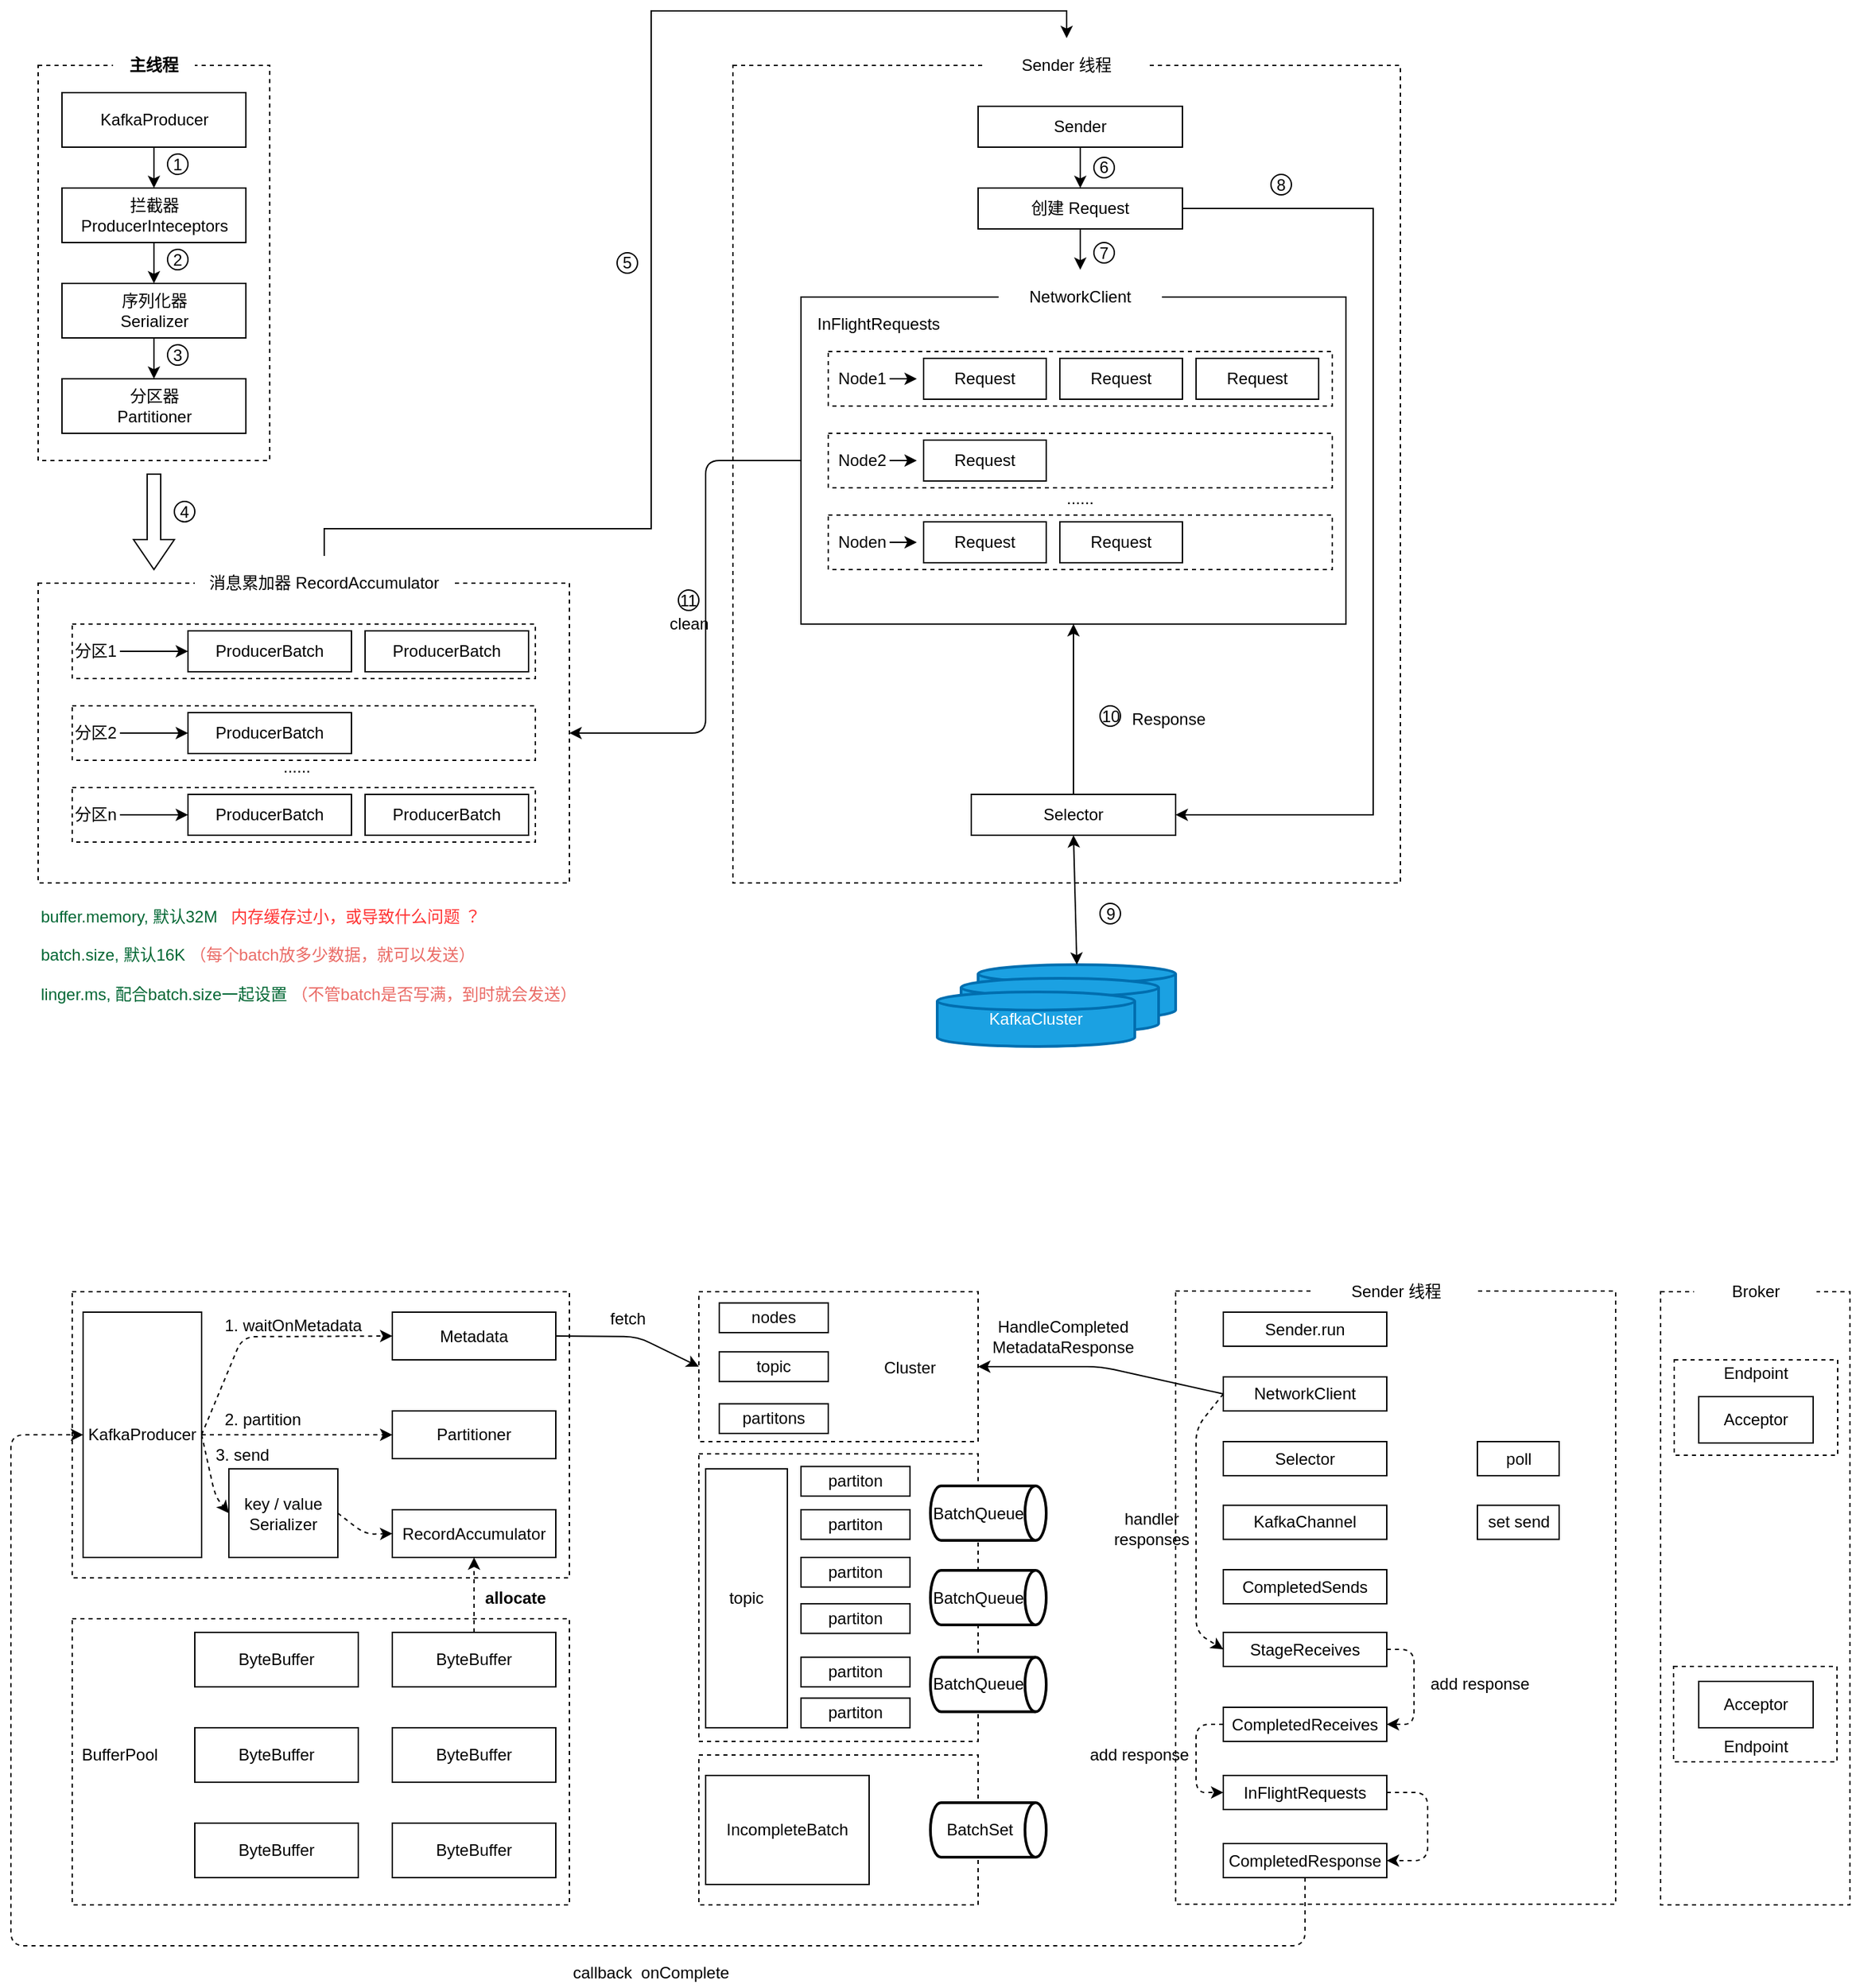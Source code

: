 <mxfile version="14.5.10" type="github">
  <diagram id="lWjOg6cp8KSraKorUpdm" name="Page-1">
    <mxGraphModel dx="1426" dy="1963" grid="1" gridSize="10" guides="1" tooltips="1" connect="1" arrows="1" fold="1" page="1" pageScale="1" pageWidth="827" pageHeight="1169" math="0" shadow="0">
      <root>
        <mxCell id="0" />
        <mxCell id="1" parent="0" />
        <mxCell id="4Kp6o3HMMt4SV7lr1U1g-1" value="" style="rounded=0;whiteSpace=wrap;html=1;dashed=1;" parent="1" vertex="1">
          <mxGeometry x="50" y="40" width="170" height="290" as="geometry" />
        </mxCell>
        <mxCell id="4Kp6o3HMMt4SV7lr1U1g-6" value="&lt;b&gt;&lt;font style=&quot;font-size: 12px&quot;&gt;主线程&lt;/font&gt;&lt;/b&gt;" style="rounded=0;whiteSpace=wrap;html=1;dashed=1;strokeWidth=1;shadow=0;strokeColor=none;" parent="1" vertex="1">
          <mxGeometry x="105" y="20" width="60" height="40" as="geometry" />
        </mxCell>
        <mxCell id="Mn85AuaeQ5H_NYyy6468-4" style="edgeStyle=orthogonalEdgeStyle;rounded=0;orthogonalLoop=1;jettySize=auto;html=1;" parent="1" source="4Kp6o3HMMt4SV7lr1U1g-7" target="4Kp6o3HMMt4SV7lr1U1g-8" edge="1">
          <mxGeometry relative="1" as="geometry" />
        </mxCell>
        <mxCell id="4Kp6o3HMMt4SV7lr1U1g-7" value="KafkaProducer" style="rounded=0;whiteSpace=wrap;html=1;shadow=0;strokeWidth=1;" parent="1" vertex="1">
          <mxGeometry x="67.5" y="60" width="135" height="40" as="geometry" />
        </mxCell>
        <mxCell id="Mn85AuaeQ5H_NYyy6468-5" style="edgeStyle=orthogonalEdgeStyle;rounded=0;orthogonalLoop=1;jettySize=auto;html=1;entryX=0.5;entryY=0;entryDx=0;entryDy=0;" parent="1" source="4Kp6o3HMMt4SV7lr1U1g-8" target="Mn85AuaeQ5H_NYyy6468-1" edge="1">
          <mxGeometry relative="1" as="geometry" />
        </mxCell>
        <mxCell id="4Kp6o3HMMt4SV7lr1U1g-8" value="拦截器&lt;br&gt;ProducerInteceptors" style="rounded=0;whiteSpace=wrap;html=1;shadow=0;strokeWidth=1;" parent="1" vertex="1">
          <mxGeometry x="67.5" y="130" width="135" height="40" as="geometry" />
        </mxCell>
        <mxCell id="Mn85AuaeQ5H_NYyy6468-7" style="edgeStyle=orthogonalEdgeStyle;rounded=0;orthogonalLoop=1;jettySize=auto;html=1;" parent="1" source="Mn85AuaeQ5H_NYyy6468-1" target="Mn85AuaeQ5H_NYyy6468-2" edge="1">
          <mxGeometry relative="1" as="geometry" />
        </mxCell>
        <mxCell id="Mn85AuaeQ5H_NYyy6468-1" value="序列化器&lt;br&gt;Serializer" style="rounded=0;whiteSpace=wrap;html=1;shadow=0;strokeWidth=1;" parent="1" vertex="1">
          <mxGeometry x="67.5" y="200" width="135" height="40" as="geometry" />
        </mxCell>
        <mxCell id="Mn85AuaeQ5H_NYyy6468-2" value="分区器&lt;br&gt;Partitioner" style="rounded=0;whiteSpace=wrap;html=1;shadow=0;strokeWidth=1;" parent="1" vertex="1">
          <mxGeometry x="67.5" y="270" width="135" height="40" as="geometry" />
        </mxCell>
        <mxCell id="Mn85AuaeQ5H_NYyy6468-8" value="" style="rounded=0;whiteSpace=wrap;html=1;dashed=1;" parent="1" vertex="1">
          <mxGeometry x="50" y="420" width="390" height="220" as="geometry" />
        </mxCell>
        <mxCell id="zGg2ZoUMUA5Oq04mwjyU-35" style="edgeStyle=orthogonalEdgeStyle;rounded=0;orthogonalLoop=1;jettySize=auto;html=1;entryX=0.5;entryY=0;entryDx=0;entryDy=0;" edge="1" parent="1" source="Mn85AuaeQ5H_NYyy6468-10" target="Mn85AuaeQ5H_NYyy6468-34">
          <mxGeometry relative="1" as="geometry">
            <Array as="points">
              <mxPoint x="260" y="380" />
              <mxPoint x="500" y="380" />
              <mxPoint x="500" />
              <mxPoint x="805" />
            </Array>
          </mxGeometry>
        </mxCell>
        <mxCell id="Mn85AuaeQ5H_NYyy6468-10" value="消息累加器 RecordAccumulator" style="rounded=0;whiteSpace=wrap;html=1;dashed=1;strokeColor=none;" parent="1" vertex="1">
          <mxGeometry x="165" y="400" width="190" height="40" as="geometry" />
        </mxCell>
        <mxCell id="Mn85AuaeQ5H_NYyy6468-11" value="分区1&amp;nbsp;" style="rounded=0;whiteSpace=wrap;html=1;dashed=1;align=left;" parent="1" vertex="1">
          <mxGeometry x="75" y="450" width="340" height="40" as="geometry" />
        </mxCell>
        <mxCell id="Mn85AuaeQ5H_NYyy6468-12" value="ProducerBatch" style="rounded=0;whiteSpace=wrap;html=1;" parent="1" vertex="1">
          <mxGeometry x="160" y="455" width="120" height="30" as="geometry" />
        </mxCell>
        <mxCell id="Mn85AuaeQ5H_NYyy6468-13" value="&lt;span&gt;ProducerBatch&lt;/span&gt;" style="rounded=0;whiteSpace=wrap;html=1;" parent="1" vertex="1">
          <mxGeometry x="290" y="455" width="120" height="30" as="geometry" />
        </mxCell>
        <mxCell id="Mn85AuaeQ5H_NYyy6468-14" value="" style="endArrow=classic;html=1;entryX=0;entryY=0.5;entryDx=0;entryDy=0;" parent="1" target="Mn85AuaeQ5H_NYyy6468-12" edge="1">
          <mxGeometry width="50" height="50" relative="1" as="geometry">
            <mxPoint x="110" y="470" as="sourcePoint" />
            <mxPoint x="100" y="370" as="targetPoint" />
          </mxGeometry>
        </mxCell>
        <mxCell id="Mn85AuaeQ5H_NYyy6468-25" value="分区2&amp;nbsp;" style="rounded=0;whiteSpace=wrap;html=1;dashed=1;align=left;" parent="1" vertex="1">
          <mxGeometry x="75" y="510" width="340" height="40" as="geometry" />
        </mxCell>
        <mxCell id="Mn85AuaeQ5H_NYyy6468-26" value="ProducerBatch" style="rounded=0;whiteSpace=wrap;html=1;" parent="1" vertex="1">
          <mxGeometry x="160" y="515" width="120" height="30" as="geometry" />
        </mxCell>
        <mxCell id="Mn85AuaeQ5H_NYyy6468-28" value="" style="endArrow=classic;html=1;entryX=0;entryY=0.5;entryDx=0;entryDy=0;" parent="1" target="Mn85AuaeQ5H_NYyy6468-26" edge="1">
          <mxGeometry width="50" height="50" relative="1" as="geometry">
            <mxPoint x="110" y="530" as="sourcePoint" />
            <mxPoint x="100" y="430" as="targetPoint" />
          </mxGeometry>
        </mxCell>
        <mxCell id="Mn85AuaeQ5H_NYyy6468-29" value="分区n&amp;nbsp;" style="rounded=0;whiteSpace=wrap;html=1;dashed=1;align=left;" parent="1" vertex="1">
          <mxGeometry x="75" y="570" width="340" height="40" as="geometry" />
        </mxCell>
        <mxCell id="Mn85AuaeQ5H_NYyy6468-30" value="ProducerBatch" style="rounded=0;whiteSpace=wrap;html=1;" parent="1" vertex="1">
          <mxGeometry x="160" y="575" width="120" height="30" as="geometry" />
        </mxCell>
        <mxCell id="Mn85AuaeQ5H_NYyy6468-31" value="&lt;span&gt;ProducerBatch&lt;/span&gt;" style="rounded=0;whiteSpace=wrap;html=1;" parent="1" vertex="1">
          <mxGeometry x="290" y="575" width="120" height="30" as="geometry" />
        </mxCell>
        <mxCell id="Mn85AuaeQ5H_NYyy6468-32" value="" style="endArrow=classic;html=1;entryX=0;entryY=0.5;entryDx=0;entryDy=0;" parent="1" target="Mn85AuaeQ5H_NYyy6468-30" edge="1">
          <mxGeometry width="50" height="50" relative="1" as="geometry">
            <mxPoint x="110" y="590" as="sourcePoint" />
            <mxPoint x="100" y="490" as="targetPoint" />
          </mxGeometry>
        </mxCell>
        <mxCell id="Mn85AuaeQ5H_NYyy6468-33" value="" style="rounded=0;whiteSpace=wrap;html=1;dashed=1;" parent="1" vertex="1">
          <mxGeometry x="560" y="40" width="490" height="600" as="geometry" />
        </mxCell>
        <mxCell id="Mn85AuaeQ5H_NYyy6468-34" value="Sender 线程" style="rounded=0;whiteSpace=wrap;html=1;dashed=1;strokeColor=none;" parent="1" vertex="1">
          <mxGeometry x="745" y="20" width="120" height="40" as="geometry" />
        </mxCell>
        <mxCell id="zGg2ZoUMUA5Oq04mwjyU-36" style="edgeStyle=orthogonalEdgeStyle;rounded=0;orthogonalLoop=1;jettySize=auto;html=1;entryX=0.5;entryY=0;entryDx=0;entryDy=0;" edge="1" parent="1" source="Mn85AuaeQ5H_NYyy6468-35" target="Mn85AuaeQ5H_NYyy6468-36">
          <mxGeometry relative="1" as="geometry" />
        </mxCell>
        <mxCell id="Mn85AuaeQ5H_NYyy6468-35" value="Sender" style="rounded=0;whiteSpace=wrap;html=1;" parent="1" vertex="1">
          <mxGeometry x="740" y="70" width="150" height="30" as="geometry" />
        </mxCell>
        <mxCell id="zGg2ZoUMUA5Oq04mwjyU-37" style="edgeStyle=orthogonalEdgeStyle;rounded=0;orthogonalLoop=1;jettySize=auto;html=1;entryX=0.5;entryY=0;entryDx=0;entryDy=0;" edge="1" parent="1" source="Mn85AuaeQ5H_NYyy6468-36" target="zGg2ZoUMUA5Oq04mwjyU-2">
          <mxGeometry relative="1" as="geometry" />
        </mxCell>
        <mxCell id="zGg2ZoUMUA5Oq04mwjyU-38" style="edgeStyle=orthogonalEdgeStyle;rounded=0;orthogonalLoop=1;jettySize=auto;html=1;entryX=1;entryY=0.5;entryDx=0;entryDy=0;" edge="1" parent="1" source="Mn85AuaeQ5H_NYyy6468-36" target="zGg2ZoUMUA5Oq04mwjyU-30">
          <mxGeometry relative="1" as="geometry">
            <Array as="points">
              <mxPoint x="1030" y="145" />
              <mxPoint x="1030" y="590" />
            </Array>
          </mxGeometry>
        </mxCell>
        <mxCell id="Mn85AuaeQ5H_NYyy6468-36" value="创建 Request" style="rounded=0;whiteSpace=wrap;html=1;" parent="1" vertex="1">
          <mxGeometry x="740" y="130" width="150" height="30" as="geometry" />
        </mxCell>
        <mxCell id="zGg2ZoUMUA5Oq04mwjyU-1" value="" style="rounded=0;whiteSpace=wrap;html=1;" vertex="1" parent="1">
          <mxGeometry x="610" y="210" width="400" height="240" as="geometry" />
        </mxCell>
        <mxCell id="zGg2ZoUMUA5Oq04mwjyU-2" value="NetworkClient" style="rounded=0;whiteSpace=wrap;html=1;strokeColor=none;" vertex="1" parent="1">
          <mxGeometry x="755" y="190" width="120" height="40" as="geometry" />
        </mxCell>
        <mxCell id="zGg2ZoUMUA5Oq04mwjyU-3" value="InFlightRequests" style="text;html=1;strokeColor=none;fillColor=none;align=left;verticalAlign=middle;whiteSpace=wrap;rounded=0;" vertex="1" parent="1">
          <mxGeometry x="620" y="220" width="130" height="20" as="geometry" />
        </mxCell>
        <mxCell id="zGg2ZoUMUA5Oq04mwjyU-4" value="" style="rounded=0;whiteSpace=wrap;html=1;dashed=1;" vertex="1" parent="1">
          <mxGeometry x="630" y="250" width="370" height="40" as="geometry" />
        </mxCell>
        <mxCell id="zGg2ZoUMUA5Oq04mwjyU-5" value="Node1" style="text;html=1;strokeColor=none;fillColor=none;align=center;verticalAlign=middle;whiteSpace=wrap;rounded=0;" vertex="1" parent="1">
          <mxGeometry x="640" y="260" width="30" height="20" as="geometry" />
        </mxCell>
        <mxCell id="zGg2ZoUMUA5Oq04mwjyU-6" value="Request" style="rounded=0;whiteSpace=wrap;html=1;" vertex="1" parent="1">
          <mxGeometry x="700" y="255" width="90" height="30" as="geometry" />
        </mxCell>
        <mxCell id="zGg2ZoUMUA5Oq04mwjyU-7" value="Request" style="rounded=0;whiteSpace=wrap;html=1;" vertex="1" parent="1">
          <mxGeometry x="800" y="255" width="90" height="30" as="geometry" />
        </mxCell>
        <mxCell id="zGg2ZoUMUA5Oq04mwjyU-8" value="Request" style="rounded=0;whiteSpace=wrap;html=1;" vertex="1" parent="1">
          <mxGeometry x="900" y="255" width="90" height="30" as="geometry" />
        </mxCell>
        <mxCell id="zGg2ZoUMUA5Oq04mwjyU-10" style="edgeStyle=orthogonalEdgeStyle;rounded=0;orthogonalLoop=1;jettySize=auto;html=1;exitX=0.5;exitY=1;exitDx=0;exitDy=0;" edge="1" parent="1" source="zGg2ZoUMUA5Oq04mwjyU-5" target="zGg2ZoUMUA5Oq04mwjyU-5">
          <mxGeometry relative="1" as="geometry" />
        </mxCell>
        <mxCell id="zGg2ZoUMUA5Oq04mwjyU-12" value="" style="endArrow=classic;html=1;" edge="1" parent="1">
          <mxGeometry width="50" height="50" relative="1" as="geometry">
            <mxPoint x="675" y="270" as="sourcePoint" />
            <mxPoint x="695" y="270" as="targetPoint" />
          </mxGeometry>
        </mxCell>
        <mxCell id="zGg2ZoUMUA5Oq04mwjyU-13" value="" style="rounded=0;whiteSpace=wrap;html=1;dashed=1;" vertex="1" parent="1">
          <mxGeometry x="630" y="310" width="370" height="40" as="geometry" />
        </mxCell>
        <mxCell id="zGg2ZoUMUA5Oq04mwjyU-14" value="Node2" style="text;html=1;strokeColor=none;fillColor=none;align=center;verticalAlign=middle;whiteSpace=wrap;rounded=0;" vertex="1" parent="1">
          <mxGeometry x="640" y="320" width="30" height="20" as="geometry" />
        </mxCell>
        <mxCell id="zGg2ZoUMUA5Oq04mwjyU-15" value="Request" style="rounded=0;whiteSpace=wrap;html=1;" vertex="1" parent="1">
          <mxGeometry x="700" y="315" width="90" height="30" as="geometry" />
        </mxCell>
        <mxCell id="zGg2ZoUMUA5Oq04mwjyU-18" style="edgeStyle=orthogonalEdgeStyle;rounded=0;orthogonalLoop=1;jettySize=auto;html=1;exitX=0.5;exitY=1;exitDx=0;exitDy=0;" edge="1" parent="1" source="zGg2ZoUMUA5Oq04mwjyU-14" target="zGg2ZoUMUA5Oq04mwjyU-14">
          <mxGeometry relative="1" as="geometry" />
        </mxCell>
        <mxCell id="zGg2ZoUMUA5Oq04mwjyU-19" value="" style="endArrow=classic;html=1;" edge="1" parent="1">
          <mxGeometry width="50" height="50" relative="1" as="geometry">
            <mxPoint x="675" y="330" as="sourcePoint" />
            <mxPoint x="695" y="330" as="targetPoint" />
          </mxGeometry>
        </mxCell>
        <mxCell id="zGg2ZoUMUA5Oq04mwjyU-20" value="" style="rounded=0;whiteSpace=wrap;html=1;dashed=1;" vertex="1" parent="1">
          <mxGeometry x="630" y="370" width="370" height="40" as="geometry" />
        </mxCell>
        <mxCell id="zGg2ZoUMUA5Oq04mwjyU-21" value="Noden" style="text;html=1;strokeColor=none;fillColor=none;align=center;verticalAlign=middle;whiteSpace=wrap;rounded=0;" vertex="1" parent="1">
          <mxGeometry x="640" y="380" width="30" height="20" as="geometry" />
        </mxCell>
        <mxCell id="zGg2ZoUMUA5Oq04mwjyU-22" value="Request" style="rounded=0;whiteSpace=wrap;html=1;" vertex="1" parent="1">
          <mxGeometry x="700" y="375" width="90" height="30" as="geometry" />
        </mxCell>
        <mxCell id="zGg2ZoUMUA5Oq04mwjyU-23" value="Request" style="rounded=0;whiteSpace=wrap;html=1;" vertex="1" parent="1">
          <mxGeometry x="800" y="375" width="90" height="30" as="geometry" />
        </mxCell>
        <mxCell id="zGg2ZoUMUA5Oq04mwjyU-25" style="edgeStyle=orthogonalEdgeStyle;rounded=0;orthogonalLoop=1;jettySize=auto;html=1;exitX=0.5;exitY=1;exitDx=0;exitDy=0;" edge="1" parent="1" source="zGg2ZoUMUA5Oq04mwjyU-21" target="zGg2ZoUMUA5Oq04mwjyU-21">
          <mxGeometry relative="1" as="geometry" />
        </mxCell>
        <mxCell id="zGg2ZoUMUA5Oq04mwjyU-26" value="" style="endArrow=classic;html=1;" edge="1" parent="1">
          <mxGeometry width="50" height="50" relative="1" as="geometry">
            <mxPoint x="675" y="390" as="sourcePoint" />
            <mxPoint x="695" y="390" as="targetPoint" />
          </mxGeometry>
        </mxCell>
        <mxCell id="zGg2ZoUMUA5Oq04mwjyU-27" value="......" style="text;html=1;strokeColor=none;fillColor=none;align=center;verticalAlign=middle;whiteSpace=wrap;rounded=0;" vertex="1" parent="1">
          <mxGeometry x="795" y="355" width="40" height="5" as="geometry" />
        </mxCell>
        <mxCell id="zGg2ZoUMUA5Oq04mwjyU-28" value="......" style="text;html=1;strokeColor=none;fillColor=none;align=center;verticalAlign=middle;whiteSpace=wrap;rounded=0;" vertex="1" parent="1">
          <mxGeometry x="220" y="550" width="40" height="10" as="geometry" />
        </mxCell>
        <mxCell id="zGg2ZoUMUA5Oq04mwjyU-40" style="edgeStyle=orthogonalEdgeStyle;rounded=0;orthogonalLoop=1;jettySize=auto;html=1;entryX=0.5;entryY=1;entryDx=0;entryDy=0;" edge="1" parent="1" source="zGg2ZoUMUA5Oq04mwjyU-30" target="zGg2ZoUMUA5Oq04mwjyU-1">
          <mxGeometry relative="1" as="geometry" />
        </mxCell>
        <mxCell id="zGg2ZoUMUA5Oq04mwjyU-30" value="Selector" style="rounded=0;whiteSpace=wrap;html=1;" vertex="1" parent="1">
          <mxGeometry x="735" y="575" width="150" height="30" as="geometry" />
        </mxCell>
        <mxCell id="zGg2ZoUMUA5Oq04mwjyU-31" value="" style="strokeWidth=2;html=1;shape=mxgraph.flowchart.database;whiteSpace=wrap;fillColor=#1ba1e2;strokeColor=#006EAF;fontColor=#ffffff;" vertex="1" parent="1">
          <mxGeometry x="740" y="700" width="145" height="40" as="geometry" />
        </mxCell>
        <mxCell id="zGg2ZoUMUA5Oq04mwjyU-32" value="" style="strokeWidth=2;html=1;shape=mxgraph.flowchart.database;whiteSpace=wrap;fillColor=#1ba1e2;strokeColor=#006EAF;fontColor=#ffffff;" vertex="1" parent="1">
          <mxGeometry x="727.5" y="710" width="145" height="40" as="geometry" />
        </mxCell>
        <mxCell id="zGg2ZoUMUA5Oq04mwjyU-33" value="KafkaCluster" style="strokeWidth=2;html=1;shape=mxgraph.flowchart.database;whiteSpace=wrap;fillColor=#1ba1e2;strokeColor=#006EAF;fontColor=#ffffff;" vertex="1" parent="1">
          <mxGeometry x="710" y="720" width="145" height="40" as="geometry" />
        </mxCell>
        <mxCell id="zGg2ZoUMUA5Oq04mwjyU-34" value="" style="html=1;shadow=0;dashed=0;align=center;verticalAlign=middle;shape=mxgraph.arrows2.arrow;dy=0.67;dx=22;direction=south;notch=0;" vertex="1" parent="1">
          <mxGeometry x="120" y="340" width="30" height="70" as="geometry" />
        </mxCell>
        <mxCell id="zGg2ZoUMUA5Oq04mwjyU-39" value="" style="endArrow=classic;startArrow=classic;html=1;entryX=0.5;entryY=1;entryDx=0;entryDy=0;exitX=0.5;exitY=0;exitDx=0;exitDy=0;exitPerimeter=0;" edge="1" parent="1" source="zGg2ZoUMUA5Oq04mwjyU-31" target="zGg2ZoUMUA5Oq04mwjyU-30">
          <mxGeometry width="50" height="50" relative="1" as="geometry">
            <mxPoint x="950" y="730" as="sourcePoint" />
            <mxPoint x="1000" y="680" as="targetPoint" />
          </mxGeometry>
        </mxCell>
        <mxCell id="zGg2ZoUMUA5Oq04mwjyU-41" value="" style="endArrow=classic;html=1;exitX=0;exitY=0.5;exitDx=0;exitDy=0;entryX=1;entryY=0.5;entryDx=0;entryDy=0;" edge="1" parent="1" source="zGg2ZoUMUA5Oq04mwjyU-1" target="Mn85AuaeQ5H_NYyy6468-8">
          <mxGeometry width="50" height="50" relative="1" as="geometry">
            <mxPoint x="490" y="470" as="sourcePoint" />
            <mxPoint x="540" y="420" as="targetPoint" />
            <Array as="points">
              <mxPoint x="540" y="330" />
              <mxPoint x="540" y="530" />
            </Array>
          </mxGeometry>
        </mxCell>
        <mxCell id="zGg2ZoUMUA5Oq04mwjyU-49" value="7" style="ellipse;whiteSpace=wrap;html=1;aspect=fixed;" vertex="1" parent="1">
          <mxGeometry x="825" y="170" width="15" height="15" as="geometry" />
        </mxCell>
        <mxCell id="zGg2ZoUMUA5Oq04mwjyU-54" value="10" style="ellipse;whiteSpace=wrap;html=1;aspect=fixed;" vertex="1" parent="1">
          <mxGeometry x="829.5" y="510" width="15" height="15" as="geometry" />
        </mxCell>
        <mxCell id="zGg2ZoUMUA5Oq04mwjyU-56" value="9" style="ellipse;whiteSpace=wrap;html=1;aspect=fixed;" vertex="1" parent="1">
          <mxGeometry x="829.5" y="655" width="15" height="15" as="geometry" />
        </mxCell>
        <mxCell id="zGg2ZoUMUA5Oq04mwjyU-59" value="Response" style="text;html=1;strokeColor=none;fillColor=none;align=center;verticalAlign=middle;whiteSpace=wrap;rounded=0;" vertex="1" parent="1">
          <mxGeometry x="860" y="510" width="40" height="20" as="geometry" />
        </mxCell>
        <mxCell id="zGg2ZoUMUA5Oq04mwjyU-60" value="11" style="ellipse;whiteSpace=wrap;html=1;aspect=fixed;" vertex="1" parent="1">
          <mxGeometry x="520" y="425" width="15" height="15" as="geometry" />
        </mxCell>
        <mxCell id="zGg2ZoUMUA5Oq04mwjyU-61" value="clean" style="text;html=1;strokeColor=none;fillColor=none;align=center;verticalAlign=middle;whiteSpace=wrap;rounded=0;" vertex="1" parent="1">
          <mxGeometry x="507.5" y="440" width="40" height="20" as="geometry" />
        </mxCell>
        <mxCell id="zGg2ZoUMUA5Oq04mwjyU-62" value="8" style="ellipse;whiteSpace=wrap;html=1;aspect=fixed;" vertex="1" parent="1">
          <mxGeometry x="955" y="120" width="15" height="15" as="geometry" />
        </mxCell>
        <mxCell id="zGg2ZoUMUA5Oq04mwjyU-66" value="6" style="ellipse;whiteSpace=wrap;html=1;aspect=fixed;" vertex="1" parent="1">
          <mxGeometry x="825" y="107.5" width="15" height="15" as="geometry" />
        </mxCell>
        <mxCell id="zGg2ZoUMUA5Oq04mwjyU-69" value="5" style="ellipse;whiteSpace=wrap;html=1;aspect=fixed;" vertex="1" parent="1">
          <mxGeometry x="475" y="177.5" width="15" height="15" as="geometry" />
        </mxCell>
        <mxCell id="zGg2ZoUMUA5Oq04mwjyU-72" value="4" style="ellipse;whiteSpace=wrap;html=1;aspect=fixed;" vertex="1" parent="1">
          <mxGeometry x="150" y="360" width="15" height="15" as="geometry" />
        </mxCell>
        <mxCell id="zGg2ZoUMUA5Oq04mwjyU-73" value="3" style="ellipse;whiteSpace=wrap;html=1;aspect=fixed;" vertex="1" parent="1">
          <mxGeometry x="145" y="245" width="15" height="15" as="geometry" />
        </mxCell>
        <mxCell id="zGg2ZoUMUA5Oq04mwjyU-74" value="2" style="ellipse;whiteSpace=wrap;html=1;aspect=fixed;" vertex="1" parent="1">
          <mxGeometry x="145" y="175" width="15" height="15" as="geometry" />
        </mxCell>
        <mxCell id="zGg2ZoUMUA5Oq04mwjyU-75" value="1" style="ellipse;whiteSpace=wrap;html=1;aspect=fixed;" vertex="1" parent="1">
          <mxGeometry x="145" y="105" width="15" height="15" as="geometry" />
        </mxCell>
        <mxCell id="zGg2ZoUMUA5Oq04mwjyU-76" value="&lt;font color=&quot;#006633&quot;&gt;buffer.memory, 默认32M&amp;nbsp; &amp;nbsp;&lt;/font&gt;&lt;font color=&quot;#ff3333&quot;&gt;内存缓存过小，或导致什么问题 ？&lt;/font&gt;&lt;br&gt;&lt;br&gt;&lt;font color=&quot;#006633&quot;&gt;batch.size, 默认16K &lt;/font&gt;&lt;font color=&quot;#ea6b66&quot;&gt;（每个batch放多少数据，就可以发送）&lt;/font&gt;&lt;br&gt;&lt;br&gt;&lt;font color=&quot;#006633&quot;&gt;linger.ms, 配合batch.size一起设置&lt;/font&gt;&lt;font color=&quot;#ea6b66&quot;&gt; （不管batch是否写满，到时就会发送）&lt;br&gt;&lt;/font&gt;" style="text;html=1;strokeColor=none;fillColor=none;align=left;verticalAlign=middle;whiteSpace=wrap;rounded=0;" vertex="1" parent="1">
          <mxGeometry x="50" y="655" width="400" height="75" as="geometry" />
        </mxCell>
        <mxCell id="zGg2ZoUMUA5Oq04mwjyU-78" value="" style="rounded=0;whiteSpace=wrap;html=1;dashed=1;" vertex="1" parent="1">
          <mxGeometry x="75" y="940" width="365" height="210" as="geometry" />
        </mxCell>
        <mxCell id="zGg2ZoUMUA5Oq04mwjyU-79" value="" style="rounded=0;whiteSpace=wrap;html=1;dashed=1;" vertex="1" parent="1">
          <mxGeometry x="75" y="1180" width="365" height="210" as="geometry" />
        </mxCell>
        <mxCell id="zGg2ZoUMUA5Oq04mwjyU-80" value="" style="rounded=0;whiteSpace=wrap;html=1;dashed=1;" vertex="1" parent="1">
          <mxGeometry x="535" y="940" width="205" height="110" as="geometry" />
        </mxCell>
        <mxCell id="zGg2ZoUMUA5Oq04mwjyU-81" value="" style="rounded=0;whiteSpace=wrap;html=1;dashed=1;" vertex="1" parent="1">
          <mxGeometry x="535" y="1059" width="205" height="211" as="geometry" />
        </mxCell>
        <mxCell id="zGg2ZoUMUA5Oq04mwjyU-82" value="" style="rounded=0;whiteSpace=wrap;html=1;dashed=1;" vertex="1" parent="1">
          <mxGeometry x="535" y="1280" width="205" height="110" as="geometry" />
        </mxCell>
        <mxCell id="zGg2ZoUMUA5Oq04mwjyU-83" value="" style="rounded=0;whiteSpace=wrap;html=1;dashed=1;" vertex="1" parent="1">
          <mxGeometry x="885" y="939.5" width="323" height="450" as="geometry" />
        </mxCell>
        <mxCell id="zGg2ZoUMUA5Oq04mwjyU-84" value="" style="rounded=0;whiteSpace=wrap;html=1;dashed=1;" vertex="1" parent="1">
          <mxGeometry x="1241" y="940" width="139" height="450" as="geometry" />
        </mxCell>
        <mxCell id="zGg2ZoUMUA5Oq04mwjyU-85" value="KafkaProducer" style="rounded=0;whiteSpace=wrap;html=1;" vertex="1" parent="1">
          <mxGeometry x="83" y="955" width="87" height="180" as="geometry" />
        </mxCell>
        <mxCell id="zGg2ZoUMUA5Oq04mwjyU-86" value="key / value&lt;br&gt;Serializer" style="rounded=0;whiteSpace=wrap;html=1;" vertex="1" parent="1">
          <mxGeometry x="190" y="1070" width="80" height="65" as="geometry" />
        </mxCell>
        <mxCell id="zGg2ZoUMUA5Oq04mwjyU-87" value="Metadata" style="rounded=0;whiteSpace=wrap;html=1;" vertex="1" parent="1">
          <mxGeometry x="310" y="955" width="120" height="35" as="geometry" />
        </mxCell>
        <mxCell id="zGg2ZoUMUA5Oq04mwjyU-88" value="Partitioner&lt;span style=&quot;color: rgba(0 , 0 , 0 , 0) ; font-family: monospace ; font-size: 0px&quot;&gt;%3CmxGraphModel%3E%3Croot%3E%3CmxCell%20id%3D%220%22%2F%3E%3CmxCell%20id%3D%221%22%20parent%3D%220%22%2F%3E%3CmxCell%20id%3D%222%22%20value%3D%22Metadata%22%20style%3D%22rounded%3D0%3BwhiteSpace%3Dwrap%3Bhtml%3D1%3B%22%20vertex%3D%221%22%20parent%3D%221%22%3E%3CmxGeometry%20x%3D%22310%22%20y%3D%22955%22%20width%3D%22120%22%20height%3D%2235%22%20as%3D%22geometry%22%2F%3E%3C%2FmxCell%3E%3C%2Froot%3E%3C%2FmxGraphModel%3E&lt;/span&gt;" style="rounded=0;whiteSpace=wrap;html=1;" vertex="1" parent="1">
          <mxGeometry x="310" y="1027.5" width="120" height="35" as="geometry" />
        </mxCell>
        <mxCell id="zGg2ZoUMUA5Oq04mwjyU-89" value="RecordAccumulator" style="rounded=0;whiteSpace=wrap;html=1;" vertex="1" parent="1">
          <mxGeometry x="310" y="1100" width="120" height="35" as="geometry" />
        </mxCell>
        <mxCell id="zGg2ZoUMUA5Oq04mwjyU-90" value="" style="endArrow=classic;html=1;exitX=1;exitY=0.5;exitDx=0;exitDy=0;entryX=0;entryY=0.5;entryDx=0;entryDy=0;dashed=1;" edge="1" parent="1" source="zGg2ZoUMUA5Oq04mwjyU-85" target="zGg2ZoUMUA5Oq04mwjyU-87">
          <mxGeometry width="50" height="50" relative="1" as="geometry">
            <mxPoint x="200" y="1070" as="sourcePoint" />
            <mxPoint x="250" y="1020" as="targetPoint" />
            <Array as="points">
              <mxPoint x="200" y="973" />
            </Array>
          </mxGeometry>
        </mxCell>
        <mxCell id="zGg2ZoUMUA5Oq04mwjyU-91" value="1. waitOnMetadata" style="text;html=1;strokeColor=none;fillColor=none;align=left;verticalAlign=middle;whiteSpace=wrap;rounded=0;" vertex="1" parent="1">
          <mxGeometry x="185" y="955" width="110" height="20" as="geometry" />
        </mxCell>
        <mxCell id="zGg2ZoUMUA5Oq04mwjyU-93" value="" style="endArrow=classic;html=1;exitX=1;exitY=0.5;exitDx=0;exitDy=0;entryX=0;entryY=0.5;entryDx=0;entryDy=0;dashed=1;" edge="1" parent="1" source="zGg2ZoUMUA5Oq04mwjyU-85" target="zGg2ZoUMUA5Oq04mwjyU-88">
          <mxGeometry width="50" height="50" relative="1" as="geometry">
            <mxPoint x="200" y="1080" as="sourcePoint" />
            <mxPoint x="250" y="1030" as="targetPoint" />
          </mxGeometry>
        </mxCell>
        <mxCell id="zGg2ZoUMUA5Oq04mwjyU-94" value="2. partition" style="text;html=1;strokeColor=none;fillColor=none;align=left;verticalAlign=middle;whiteSpace=wrap;rounded=0;" vertex="1" parent="1">
          <mxGeometry x="185" y="1024" width="100" height="20" as="geometry" />
        </mxCell>
        <mxCell id="zGg2ZoUMUA5Oq04mwjyU-95" value="" style="endArrow=classic;html=1;exitX=1;exitY=0.5;exitDx=0;exitDy=0;entryX=0;entryY=0.5;entryDx=0;entryDy=0;dashed=1;" edge="1" parent="1" source="zGg2ZoUMUA5Oq04mwjyU-85" target="zGg2ZoUMUA5Oq04mwjyU-86">
          <mxGeometry width="50" height="50" relative="1" as="geometry">
            <mxPoint x="270" y="1100" as="sourcePoint" />
            <mxPoint x="320" y="1050" as="targetPoint" />
            <Array as="points">
              <mxPoint x="180" y="1090" />
            </Array>
          </mxGeometry>
        </mxCell>
        <mxCell id="zGg2ZoUMUA5Oq04mwjyU-96" value="3. send" style="text;html=1;strokeColor=none;fillColor=none;align=center;verticalAlign=middle;whiteSpace=wrap;rounded=0;" vertex="1" parent="1">
          <mxGeometry x="170" y="1050" width="60" height="20" as="geometry" />
        </mxCell>
        <mxCell id="zGg2ZoUMUA5Oq04mwjyU-97" value="" style="endArrow=classic;html=1;exitX=1;exitY=0.5;exitDx=0;exitDy=0;entryX=0;entryY=0.5;entryDx=0;entryDy=0;dashed=1;" edge="1" parent="1" source="zGg2ZoUMUA5Oq04mwjyU-86" target="zGg2ZoUMUA5Oq04mwjyU-89">
          <mxGeometry width="50" height="50" relative="1" as="geometry">
            <mxPoint x="300" y="1120" as="sourcePoint" />
            <mxPoint x="350" y="1070" as="targetPoint" />
            <Array as="points">
              <mxPoint x="290" y="1118" />
            </Array>
          </mxGeometry>
        </mxCell>
        <mxCell id="zGg2ZoUMUA5Oq04mwjyU-98" value="BufferPool" style="text;html=1;strokeColor=none;fillColor=none;align=center;verticalAlign=middle;whiteSpace=wrap;rounded=0;" vertex="1" parent="1">
          <mxGeometry x="90" y="1270" width="40" height="20" as="geometry" />
        </mxCell>
        <mxCell id="zGg2ZoUMUA5Oq04mwjyU-99" value="ByteBuffer" style="rounded=0;whiteSpace=wrap;html=1;" vertex="1" parent="1">
          <mxGeometry x="165" y="1190" width="120" height="40" as="geometry" />
        </mxCell>
        <mxCell id="zGg2ZoUMUA5Oq04mwjyU-105" style="edgeStyle=orthogonalEdgeStyle;rounded=0;orthogonalLoop=1;jettySize=auto;html=1;entryX=0.5;entryY=1;entryDx=0;entryDy=0;dashed=1;" edge="1" parent="1" source="zGg2ZoUMUA5Oq04mwjyU-100" target="zGg2ZoUMUA5Oq04mwjyU-89">
          <mxGeometry relative="1" as="geometry" />
        </mxCell>
        <mxCell id="zGg2ZoUMUA5Oq04mwjyU-100" value="ByteBuffer" style="rounded=0;whiteSpace=wrap;html=1;" vertex="1" parent="1">
          <mxGeometry x="310" y="1190" width="120" height="40" as="geometry" />
        </mxCell>
        <mxCell id="zGg2ZoUMUA5Oq04mwjyU-101" value="ByteBuffer" style="rounded=0;whiteSpace=wrap;html=1;" vertex="1" parent="1">
          <mxGeometry x="165" y="1260" width="120" height="40" as="geometry" />
        </mxCell>
        <mxCell id="zGg2ZoUMUA5Oq04mwjyU-102" value="ByteBuffer" style="rounded=0;whiteSpace=wrap;html=1;" vertex="1" parent="1">
          <mxGeometry x="165" y="1330" width="120" height="40" as="geometry" />
        </mxCell>
        <mxCell id="zGg2ZoUMUA5Oq04mwjyU-103" value="ByteBuffer" style="rounded=0;whiteSpace=wrap;html=1;" vertex="1" parent="1">
          <mxGeometry x="310" y="1260" width="120" height="40" as="geometry" />
        </mxCell>
        <mxCell id="zGg2ZoUMUA5Oq04mwjyU-104" value="ByteBuffer" style="rounded=0;whiteSpace=wrap;html=1;" vertex="1" parent="1">
          <mxGeometry x="310" y="1330" width="120" height="40" as="geometry" />
        </mxCell>
        <mxCell id="zGg2ZoUMUA5Oq04mwjyU-106" value="&lt;b&gt;allocate&lt;/b&gt;" style="text;html=1;align=center;verticalAlign=middle;resizable=0;points=[];autosize=1;strokeColor=none;" vertex="1" parent="1">
          <mxGeometry x="370" y="1155" width="60" height="20" as="geometry" />
        </mxCell>
        <mxCell id="zGg2ZoUMUA5Oq04mwjyU-107" value="nodes" style="rounded=0;whiteSpace=wrap;html=1;" vertex="1" parent="1">
          <mxGeometry x="550" y="948.25" width="80" height="21.75" as="geometry" />
        </mxCell>
        <mxCell id="zGg2ZoUMUA5Oq04mwjyU-108" value="topic" style="rounded=0;whiteSpace=wrap;html=1;" vertex="1" parent="1">
          <mxGeometry x="550" y="984.13" width="80" height="21.75" as="geometry" />
        </mxCell>
        <mxCell id="zGg2ZoUMUA5Oq04mwjyU-109" value="partitons" style="rounded=0;whiteSpace=wrap;html=1;" vertex="1" parent="1">
          <mxGeometry x="550" y="1022.25" width="80" height="21.75" as="geometry" />
        </mxCell>
        <mxCell id="zGg2ZoUMUA5Oq04mwjyU-110" value="Cluster" style="text;html=1;strokeColor=none;fillColor=none;align=center;verticalAlign=middle;whiteSpace=wrap;rounded=0;" vertex="1" parent="1">
          <mxGeometry x="670" y="986" width="40" height="20" as="geometry" />
        </mxCell>
        <mxCell id="zGg2ZoUMUA5Oq04mwjyU-111" value="topic" style="rounded=0;whiteSpace=wrap;html=1;" vertex="1" parent="1">
          <mxGeometry x="540" y="1070" width="60" height="190" as="geometry" />
        </mxCell>
        <mxCell id="zGg2ZoUMUA5Oq04mwjyU-112" value="partiton" style="rounded=0;whiteSpace=wrap;html=1;" vertex="1" parent="1">
          <mxGeometry x="610" y="1100" width="80" height="21.75" as="geometry" />
        </mxCell>
        <mxCell id="zGg2ZoUMUA5Oq04mwjyU-113" value="partiton" style="rounded=0;whiteSpace=wrap;html=1;" vertex="1" parent="1">
          <mxGeometry x="610" y="1135" width="80" height="21.75" as="geometry" />
        </mxCell>
        <mxCell id="zGg2ZoUMUA5Oq04mwjyU-114" value="partiton" style="rounded=0;whiteSpace=wrap;html=1;" vertex="1" parent="1">
          <mxGeometry x="610" y="1169" width="80" height="21.75" as="geometry" />
        </mxCell>
        <mxCell id="zGg2ZoUMUA5Oq04mwjyU-115" value="partiton" style="rounded=0;whiteSpace=wrap;html=1;" vertex="1" parent="1">
          <mxGeometry x="610" y="1208.25" width="80" height="21.75" as="geometry" />
        </mxCell>
        <mxCell id="zGg2ZoUMUA5Oq04mwjyU-116" value="partiton" style="rounded=0;whiteSpace=wrap;html=1;" vertex="1" parent="1">
          <mxGeometry x="610" y="1238.25" width="80" height="21.75" as="geometry" />
        </mxCell>
        <mxCell id="zGg2ZoUMUA5Oq04mwjyU-118" value="partiton" style="rounded=0;whiteSpace=wrap;html=1;" vertex="1" parent="1">
          <mxGeometry x="610" y="1068.25" width="80" height="21.75" as="geometry" />
        </mxCell>
        <mxCell id="zGg2ZoUMUA5Oq04mwjyU-119" value="BatchQueue" style="strokeWidth=2;html=1;shape=mxgraph.flowchart.direct_data;whiteSpace=wrap;align=left;" vertex="1" parent="1">
          <mxGeometry x="705" y="1082.5" width="85" height="40" as="geometry" />
        </mxCell>
        <mxCell id="zGg2ZoUMUA5Oq04mwjyU-122" value="BatchQueue" style="strokeWidth=2;html=1;shape=mxgraph.flowchart.direct_data;whiteSpace=wrap;align=left;" vertex="1" parent="1">
          <mxGeometry x="705" y="1144.5" width="85" height="40" as="geometry" />
        </mxCell>
        <mxCell id="zGg2ZoUMUA5Oq04mwjyU-123" value="BatchQueue" style="strokeWidth=2;html=1;shape=mxgraph.flowchart.direct_data;whiteSpace=wrap;align=left;" vertex="1" parent="1">
          <mxGeometry x="705" y="1208.25" width="85" height="40" as="geometry" />
        </mxCell>
        <mxCell id="zGg2ZoUMUA5Oq04mwjyU-124" value="IncompleteBatch" style="rounded=0;whiteSpace=wrap;html=1;" vertex="1" parent="1">
          <mxGeometry x="540" y="1295" width="120" height="80" as="geometry" />
        </mxCell>
        <mxCell id="zGg2ZoUMUA5Oq04mwjyU-125" value="&amp;nbsp; &amp;nbsp;BatchSet" style="strokeWidth=2;html=1;shape=mxgraph.flowchart.direct_data;whiteSpace=wrap;align=left;" vertex="1" parent="1">
          <mxGeometry x="705" y="1315" width="85" height="40" as="geometry" />
        </mxCell>
        <mxCell id="zGg2ZoUMUA5Oq04mwjyU-126" value="Sender 线程" style="rounded=0;whiteSpace=wrap;html=1;strokeColor=none;" vertex="1" parent="1">
          <mxGeometry x="986.5" y="920" width="120" height="40" as="geometry" />
        </mxCell>
        <mxCell id="zGg2ZoUMUA5Oq04mwjyU-127" value="Sender.run" style="rounded=0;whiteSpace=wrap;html=1;" vertex="1" parent="1">
          <mxGeometry x="920" y="955" width="120" height="25" as="geometry" />
        </mxCell>
        <mxCell id="zGg2ZoUMUA5Oq04mwjyU-128" value="NetworkClient" style="rounded=0;whiteSpace=wrap;html=1;" vertex="1" parent="1">
          <mxGeometry x="920" y="1002.5" width="120" height="25" as="geometry" />
        </mxCell>
        <mxCell id="zGg2ZoUMUA5Oq04mwjyU-129" value="Selector" style="rounded=0;whiteSpace=wrap;html=1;" vertex="1" parent="1">
          <mxGeometry x="920" y="1050" width="120" height="25" as="geometry" />
        </mxCell>
        <mxCell id="zGg2ZoUMUA5Oq04mwjyU-130" value="KafkaChannel" style="rounded=0;whiteSpace=wrap;html=1;" vertex="1" parent="1">
          <mxGeometry x="920" y="1096.75" width="120" height="25" as="geometry" />
        </mxCell>
        <mxCell id="zGg2ZoUMUA5Oq04mwjyU-131" value="CompletedSends" style="rounded=0;whiteSpace=wrap;html=1;" vertex="1" parent="1">
          <mxGeometry x="920" y="1144" width="120" height="25" as="geometry" />
        </mxCell>
        <mxCell id="zGg2ZoUMUA5Oq04mwjyU-133" value="StageReceives" style="rounded=0;whiteSpace=wrap;html=1;" vertex="1" parent="1">
          <mxGeometry x="920" y="1190" width="120" height="25" as="geometry" />
        </mxCell>
        <mxCell id="zGg2ZoUMUA5Oq04mwjyU-134" value="CompletedReceives" style="rounded=0;whiteSpace=wrap;html=1;" vertex="1" parent="1">
          <mxGeometry x="920" y="1245" width="120" height="25" as="geometry" />
        </mxCell>
        <mxCell id="zGg2ZoUMUA5Oq04mwjyU-135" value="InFlightRequests" style="rounded=0;whiteSpace=wrap;html=1;" vertex="1" parent="1">
          <mxGeometry x="920" y="1295" width="120" height="25" as="geometry" />
        </mxCell>
        <mxCell id="zGg2ZoUMUA5Oq04mwjyU-136" value="CompletedResponse" style="rounded=0;whiteSpace=wrap;html=1;" vertex="1" parent="1">
          <mxGeometry x="920" y="1345" width="120" height="25" as="geometry" />
        </mxCell>
        <mxCell id="zGg2ZoUMUA5Oq04mwjyU-137" value="poll" style="rounded=0;whiteSpace=wrap;html=1;" vertex="1" parent="1">
          <mxGeometry x="1106.5" y="1050" width="60" height="25" as="geometry" />
        </mxCell>
        <mxCell id="zGg2ZoUMUA5Oq04mwjyU-138" value="set send" style="rounded=0;whiteSpace=wrap;html=1;" vertex="1" parent="1">
          <mxGeometry x="1106.5" y="1096.75" width="60" height="25" as="geometry" />
        </mxCell>
        <mxCell id="zGg2ZoUMUA5Oq04mwjyU-140" value="Broker" style="rounded=0;whiteSpace=wrap;html=1;strokeColor=none;" vertex="1" parent="1">
          <mxGeometry x="1265.5" y="920" width="90" height="40" as="geometry" />
        </mxCell>
        <mxCell id="zGg2ZoUMUA5Oq04mwjyU-141" value="" style="rounded=0;whiteSpace=wrap;html=1;dashed=1;" vertex="1" parent="1">
          <mxGeometry x="1251" y="990" width="120" height="70" as="geometry" />
        </mxCell>
        <mxCell id="zGg2ZoUMUA5Oq04mwjyU-142" value="Acceptor" style="rounded=0;whiteSpace=wrap;html=1;" vertex="1" parent="1">
          <mxGeometry x="1269" y="1017" width="84" height="34" as="geometry" />
        </mxCell>
        <mxCell id="zGg2ZoUMUA5Oq04mwjyU-143" value="Endpoint" style="text;html=1;strokeColor=none;fillColor=none;align=center;verticalAlign=middle;whiteSpace=wrap;rounded=0;" vertex="1" parent="1">
          <mxGeometry x="1290.5" y="993" width="40" height="13" as="geometry" />
        </mxCell>
        <mxCell id="zGg2ZoUMUA5Oq04mwjyU-147" value="" style="rounded=0;whiteSpace=wrap;html=1;dashed=1;" vertex="1" parent="1">
          <mxGeometry x="1250.5" y="1215" width="120" height="70" as="geometry" />
        </mxCell>
        <mxCell id="zGg2ZoUMUA5Oq04mwjyU-148" value="Acceptor" style="rounded=0;whiteSpace=wrap;html=1;" vertex="1" parent="1">
          <mxGeometry x="1269" y="1226" width="84" height="34" as="geometry" />
        </mxCell>
        <mxCell id="zGg2ZoUMUA5Oq04mwjyU-149" value="Endpoint" style="text;html=1;strokeColor=none;fillColor=none;align=center;verticalAlign=middle;whiteSpace=wrap;rounded=0;" vertex="1" parent="1">
          <mxGeometry x="1290.5" y="1267" width="40" height="13" as="geometry" />
        </mxCell>
        <mxCell id="zGg2ZoUMUA5Oq04mwjyU-151" value="" style="endArrow=classic;html=1;exitX=1;exitY=0.5;exitDx=0;exitDy=0;entryX=0;entryY=0.5;entryDx=0;entryDy=0;" edge="1" parent="1" source="zGg2ZoUMUA5Oq04mwjyU-87" target="zGg2ZoUMUA5Oq04mwjyU-80">
          <mxGeometry width="50" height="50" relative="1" as="geometry">
            <mxPoint x="460" y="1010" as="sourcePoint" />
            <mxPoint x="510" y="960" as="targetPoint" />
            <Array as="points">
              <mxPoint x="490" y="973" />
            </Array>
          </mxGeometry>
        </mxCell>
        <mxCell id="zGg2ZoUMUA5Oq04mwjyU-152" value="fetch" style="text;html=1;strokeColor=none;fillColor=none;align=center;verticalAlign=middle;whiteSpace=wrap;rounded=0;" vertex="1" parent="1">
          <mxGeometry x="463" y="950" width="40" height="20" as="geometry" />
        </mxCell>
        <mxCell id="zGg2ZoUMUA5Oq04mwjyU-153" value="" style="endArrow=classic;html=1;exitX=0;exitY=0.5;exitDx=0;exitDy=0;entryX=1;entryY=0.5;entryDx=0;entryDy=0;" edge="1" parent="1" source="zGg2ZoUMUA5Oq04mwjyU-128" target="zGg2ZoUMUA5Oq04mwjyU-80">
          <mxGeometry width="50" height="50" relative="1" as="geometry">
            <mxPoint x="790" y="1010" as="sourcePoint" />
            <mxPoint x="840" y="960" as="targetPoint" />
            <Array as="points">
              <mxPoint x="830" y="995" />
            </Array>
          </mxGeometry>
        </mxCell>
        <mxCell id="zGg2ZoUMUA5Oq04mwjyU-154" value="HandleCompleted&lt;br&gt;MetadataResponse" style="text;html=1;strokeColor=none;fillColor=none;align=center;verticalAlign=middle;whiteSpace=wrap;rounded=0;" vertex="1" parent="1">
          <mxGeometry x="745" y="962.5" width="115" height="20" as="geometry" />
        </mxCell>
        <mxCell id="zGg2ZoUMUA5Oq04mwjyU-155" value="" style="endArrow=classic;html=1;exitX=0;exitY=0.5;exitDx=0;exitDy=0;entryX=0;entryY=0.5;entryDx=0;entryDy=0;dashed=1;" edge="1" parent="1" source="zGg2ZoUMUA5Oq04mwjyU-128" target="zGg2ZoUMUA5Oq04mwjyU-133">
          <mxGeometry width="50" height="50" relative="1" as="geometry">
            <mxPoint x="840" y="1190" as="sourcePoint" />
            <mxPoint x="890" y="1140" as="targetPoint" />
            <Array as="points">
              <mxPoint x="900" y="1040" />
              <mxPoint x="900" y="1110" />
              <mxPoint x="900" y="1190" />
            </Array>
          </mxGeometry>
        </mxCell>
        <mxCell id="zGg2ZoUMUA5Oq04mwjyU-156" value="handler&lt;br&gt;responses" style="text;html=1;strokeColor=none;fillColor=none;align=center;verticalAlign=middle;whiteSpace=wrap;rounded=0;" vertex="1" parent="1">
          <mxGeometry x="840" y="1100" width="55" height="27.5" as="geometry" />
        </mxCell>
        <mxCell id="zGg2ZoUMUA5Oq04mwjyU-157" value="" style="edgeStyle=elbowEdgeStyle;elbow=vertical;endArrow=classic;html=1;dashed=1;exitX=1;exitY=0.5;exitDx=0;exitDy=0;entryX=1;entryY=0.5;entryDx=0;entryDy=0;" edge="1" parent="1" source="zGg2ZoUMUA5Oq04mwjyU-133" target="zGg2ZoUMUA5Oq04mwjyU-134">
          <mxGeometry width="50" height="50" relative="1" as="geometry">
            <mxPoint x="1090" y="1260" as="sourcePoint" />
            <mxPoint x="1140" y="1210" as="targetPoint" />
            <Array as="points">
              <mxPoint x="1060" y="1230" />
            </Array>
          </mxGeometry>
        </mxCell>
        <mxCell id="zGg2ZoUMUA5Oq04mwjyU-158" value="add response" style="text;html=1;strokeColor=none;fillColor=none;align=center;verticalAlign=middle;whiteSpace=wrap;rounded=0;" vertex="1" parent="1">
          <mxGeometry x="1067" y="1218" width="83" height="20" as="geometry" />
        </mxCell>
        <mxCell id="zGg2ZoUMUA5Oq04mwjyU-159" value="" style="edgeStyle=elbowEdgeStyle;elbow=vertical;endArrow=classic;html=1;dashed=1;exitX=0;exitY=0.5;exitDx=0;exitDy=0;entryX=0;entryY=0.5;entryDx=0;entryDy=0;" edge="1" parent="1" source="zGg2ZoUMUA5Oq04mwjyU-134" target="zGg2ZoUMUA5Oq04mwjyU-135">
          <mxGeometry width="50" height="50" relative="1" as="geometry">
            <mxPoint x="840" y="1340" as="sourcePoint" />
            <mxPoint x="890" y="1290" as="targetPoint" />
            <Array as="points">
              <mxPoint x="900" y="1333" />
            </Array>
          </mxGeometry>
        </mxCell>
        <mxCell id="zGg2ZoUMUA5Oq04mwjyU-160" value="add response" style="text;html=1;strokeColor=none;fillColor=none;align=center;verticalAlign=middle;whiteSpace=wrap;rounded=0;" vertex="1" parent="1">
          <mxGeometry x="817" y="1270" width="83" height="20" as="geometry" />
        </mxCell>
        <mxCell id="zGg2ZoUMUA5Oq04mwjyU-161" value="" style="edgeStyle=elbowEdgeStyle;elbow=vertical;endArrow=classic;html=1;dashed=1;exitX=1;exitY=0.5;exitDx=0;exitDy=0;entryX=1;entryY=0.5;entryDx=0;entryDy=0;" edge="1" parent="1" source="zGg2ZoUMUA5Oq04mwjyU-135" target="zGg2ZoUMUA5Oq04mwjyU-136">
          <mxGeometry width="50" height="50" relative="1" as="geometry">
            <mxPoint x="1090" y="1360" as="sourcePoint" />
            <mxPoint x="1140" y="1310" as="targetPoint" />
            <Array as="points">
              <mxPoint x="1070" y="1333" />
            </Array>
          </mxGeometry>
        </mxCell>
        <mxCell id="zGg2ZoUMUA5Oq04mwjyU-163" value="" style="endArrow=classic;html=1;dashed=1;exitX=0.5;exitY=1;exitDx=0;exitDy=0;entryX=0;entryY=0.5;entryDx=0;entryDy=0;" edge="1" parent="1" source="zGg2ZoUMUA5Oq04mwjyU-136" target="zGg2ZoUMUA5Oq04mwjyU-85">
          <mxGeometry width="50" height="50" relative="1" as="geometry">
            <mxPoint x="710" y="1510" as="sourcePoint" />
            <mxPoint x="760" y="1460" as="targetPoint" />
            <Array as="points">
              <mxPoint x="980" y="1420" />
              <mxPoint x="117" y="1420" />
              <mxPoint x="30" y="1420" />
              <mxPoint x="30" y="1045" />
            </Array>
          </mxGeometry>
        </mxCell>
        <mxCell id="zGg2ZoUMUA5Oq04mwjyU-164" value="callback&amp;nbsp; onComplete" style="text;html=1;strokeColor=none;fillColor=none;align=center;verticalAlign=middle;whiteSpace=wrap;rounded=0;" vertex="1" parent="1">
          <mxGeometry x="420" y="1430" width="160" height="20" as="geometry" />
        </mxCell>
      </root>
    </mxGraphModel>
  </diagram>
</mxfile>
